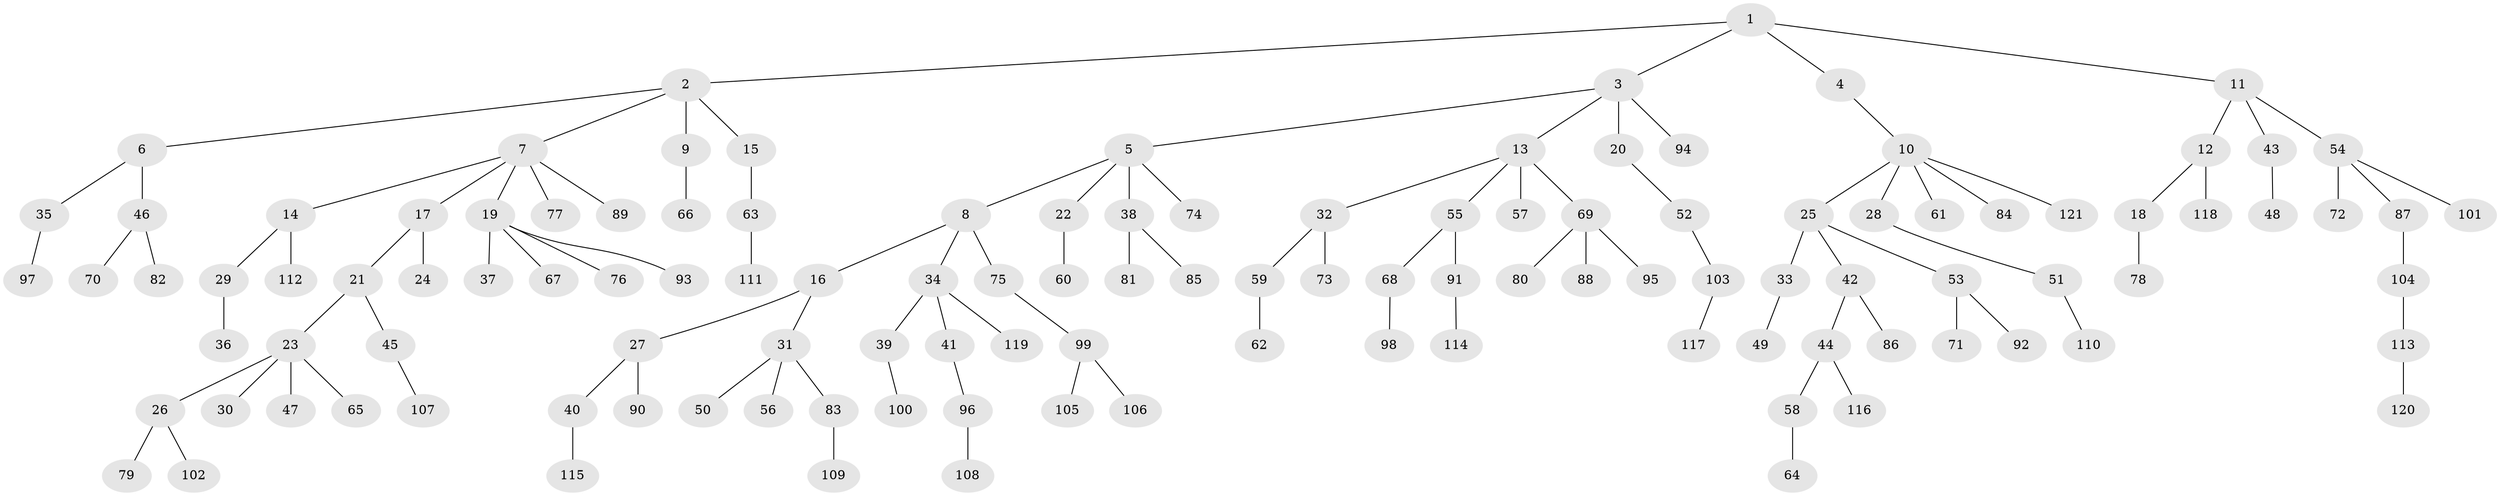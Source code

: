// Generated by graph-tools (version 1.1) at 2025/15/03/09/25 04:15:30]
// undirected, 121 vertices, 120 edges
graph export_dot {
graph [start="1"]
  node [color=gray90,style=filled];
  1;
  2;
  3;
  4;
  5;
  6;
  7;
  8;
  9;
  10;
  11;
  12;
  13;
  14;
  15;
  16;
  17;
  18;
  19;
  20;
  21;
  22;
  23;
  24;
  25;
  26;
  27;
  28;
  29;
  30;
  31;
  32;
  33;
  34;
  35;
  36;
  37;
  38;
  39;
  40;
  41;
  42;
  43;
  44;
  45;
  46;
  47;
  48;
  49;
  50;
  51;
  52;
  53;
  54;
  55;
  56;
  57;
  58;
  59;
  60;
  61;
  62;
  63;
  64;
  65;
  66;
  67;
  68;
  69;
  70;
  71;
  72;
  73;
  74;
  75;
  76;
  77;
  78;
  79;
  80;
  81;
  82;
  83;
  84;
  85;
  86;
  87;
  88;
  89;
  90;
  91;
  92;
  93;
  94;
  95;
  96;
  97;
  98;
  99;
  100;
  101;
  102;
  103;
  104;
  105;
  106;
  107;
  108;
  109;
  110;
  111;
  112;
  113;
  114;
  115;
  116;
  117;
  118;
  119;
  120;
  121;
  1 -- 2;
  1 -- 3;
  1 -- 4;
  1 -- 11;
  2 -- 6;
  2 -- 7;
  2 -- 9;
  2 -- 15;
  3 -- 5;
  3 -- 13;
  3 -- 20;
  3 -- 94;
  4 -- 10;
  5 -- 8;
  5 -- 22;
  5 -- 38;
  5 -- 74;
  6 -- 35;
  6 -- 46;
  7 -- 14;
  7 -- 17;
  7 -- 19;
  7 -- 77;
  7 -- 89;
  8 -- 16;
  8 -- 34;
  8 -- 75;
  9 -- 66;
  10 -- 25;
  10 -- 28;
  10 -- 61;
  10 -- 84;
  10 -- 121;
  11 -- 12;
  11 -- 43;
  11 -- 54;
  12 -- 18;
  12 -- 118;
  13 -- 32;
  13 -- 55;
  13 -- 57;
  13 -- 69;
  14 -- 29;
  14 -- 112;
  15 -- 63;
  16 -- 27;
  16 -- 31;
  17 -- 21;
  17 -- 24;
  18 -- 78;
  19 -- 37;
  19 -- 67;
  19 -- 76;
  19 -- 93;
  20 -- 52;
  21 -- 23;
  21 -- 45;
  22 -- 60;
  23 -- 26;
  23 -- 30;
  23 -- 47;
  23 -- 65;
  25 -- 33;
  25 -- 42;
  25 -- 53;
  26 -- 79;
  26 -- 102;
  27 -- 40;
  27 -- 90;
  28 -- 51;
  29 -- 36;
  31 -- 50;
  31 -- 56;
  31 -- 83;
  32 -- 59;
  32 -- 73;
  33 -- 49;
  34 -- 39;
  34 -- 41;
  34 -- 119;
  35 -- 97;
  38 -- 81;
  38 -- 85;
  39 -- 100;
  40 -- 115;
  41 -- 96;
  42 -- 44;
  42 -- 86;
  43 -- 48;
  44 -- 58;
  44 -- 116;
  45 -- 107;
  46 -- 70;
  46 -- 82;
  51 -- 110;
  52 -- 103;
  53 -- 71;
  53 -- 92;
  54 -- 72;
  54 -- 87;
  54 -- 101;
  55 -- 68;
  55 -- 91;
  58 -- 64;
  59 -- 62;
  63 -- 111;
  68 -- 98;
  69 -- 80;
  69 -- 88;
  69 -- 95;
  75 -- 99;
  83 -- 109;
  87 -- 104;
  91 -- 114;
  96 -- 108;
  99 -- 105;
  99 -- 106;
  103 -- 117;
  104 -- 113;
  113 -- 120;
}
